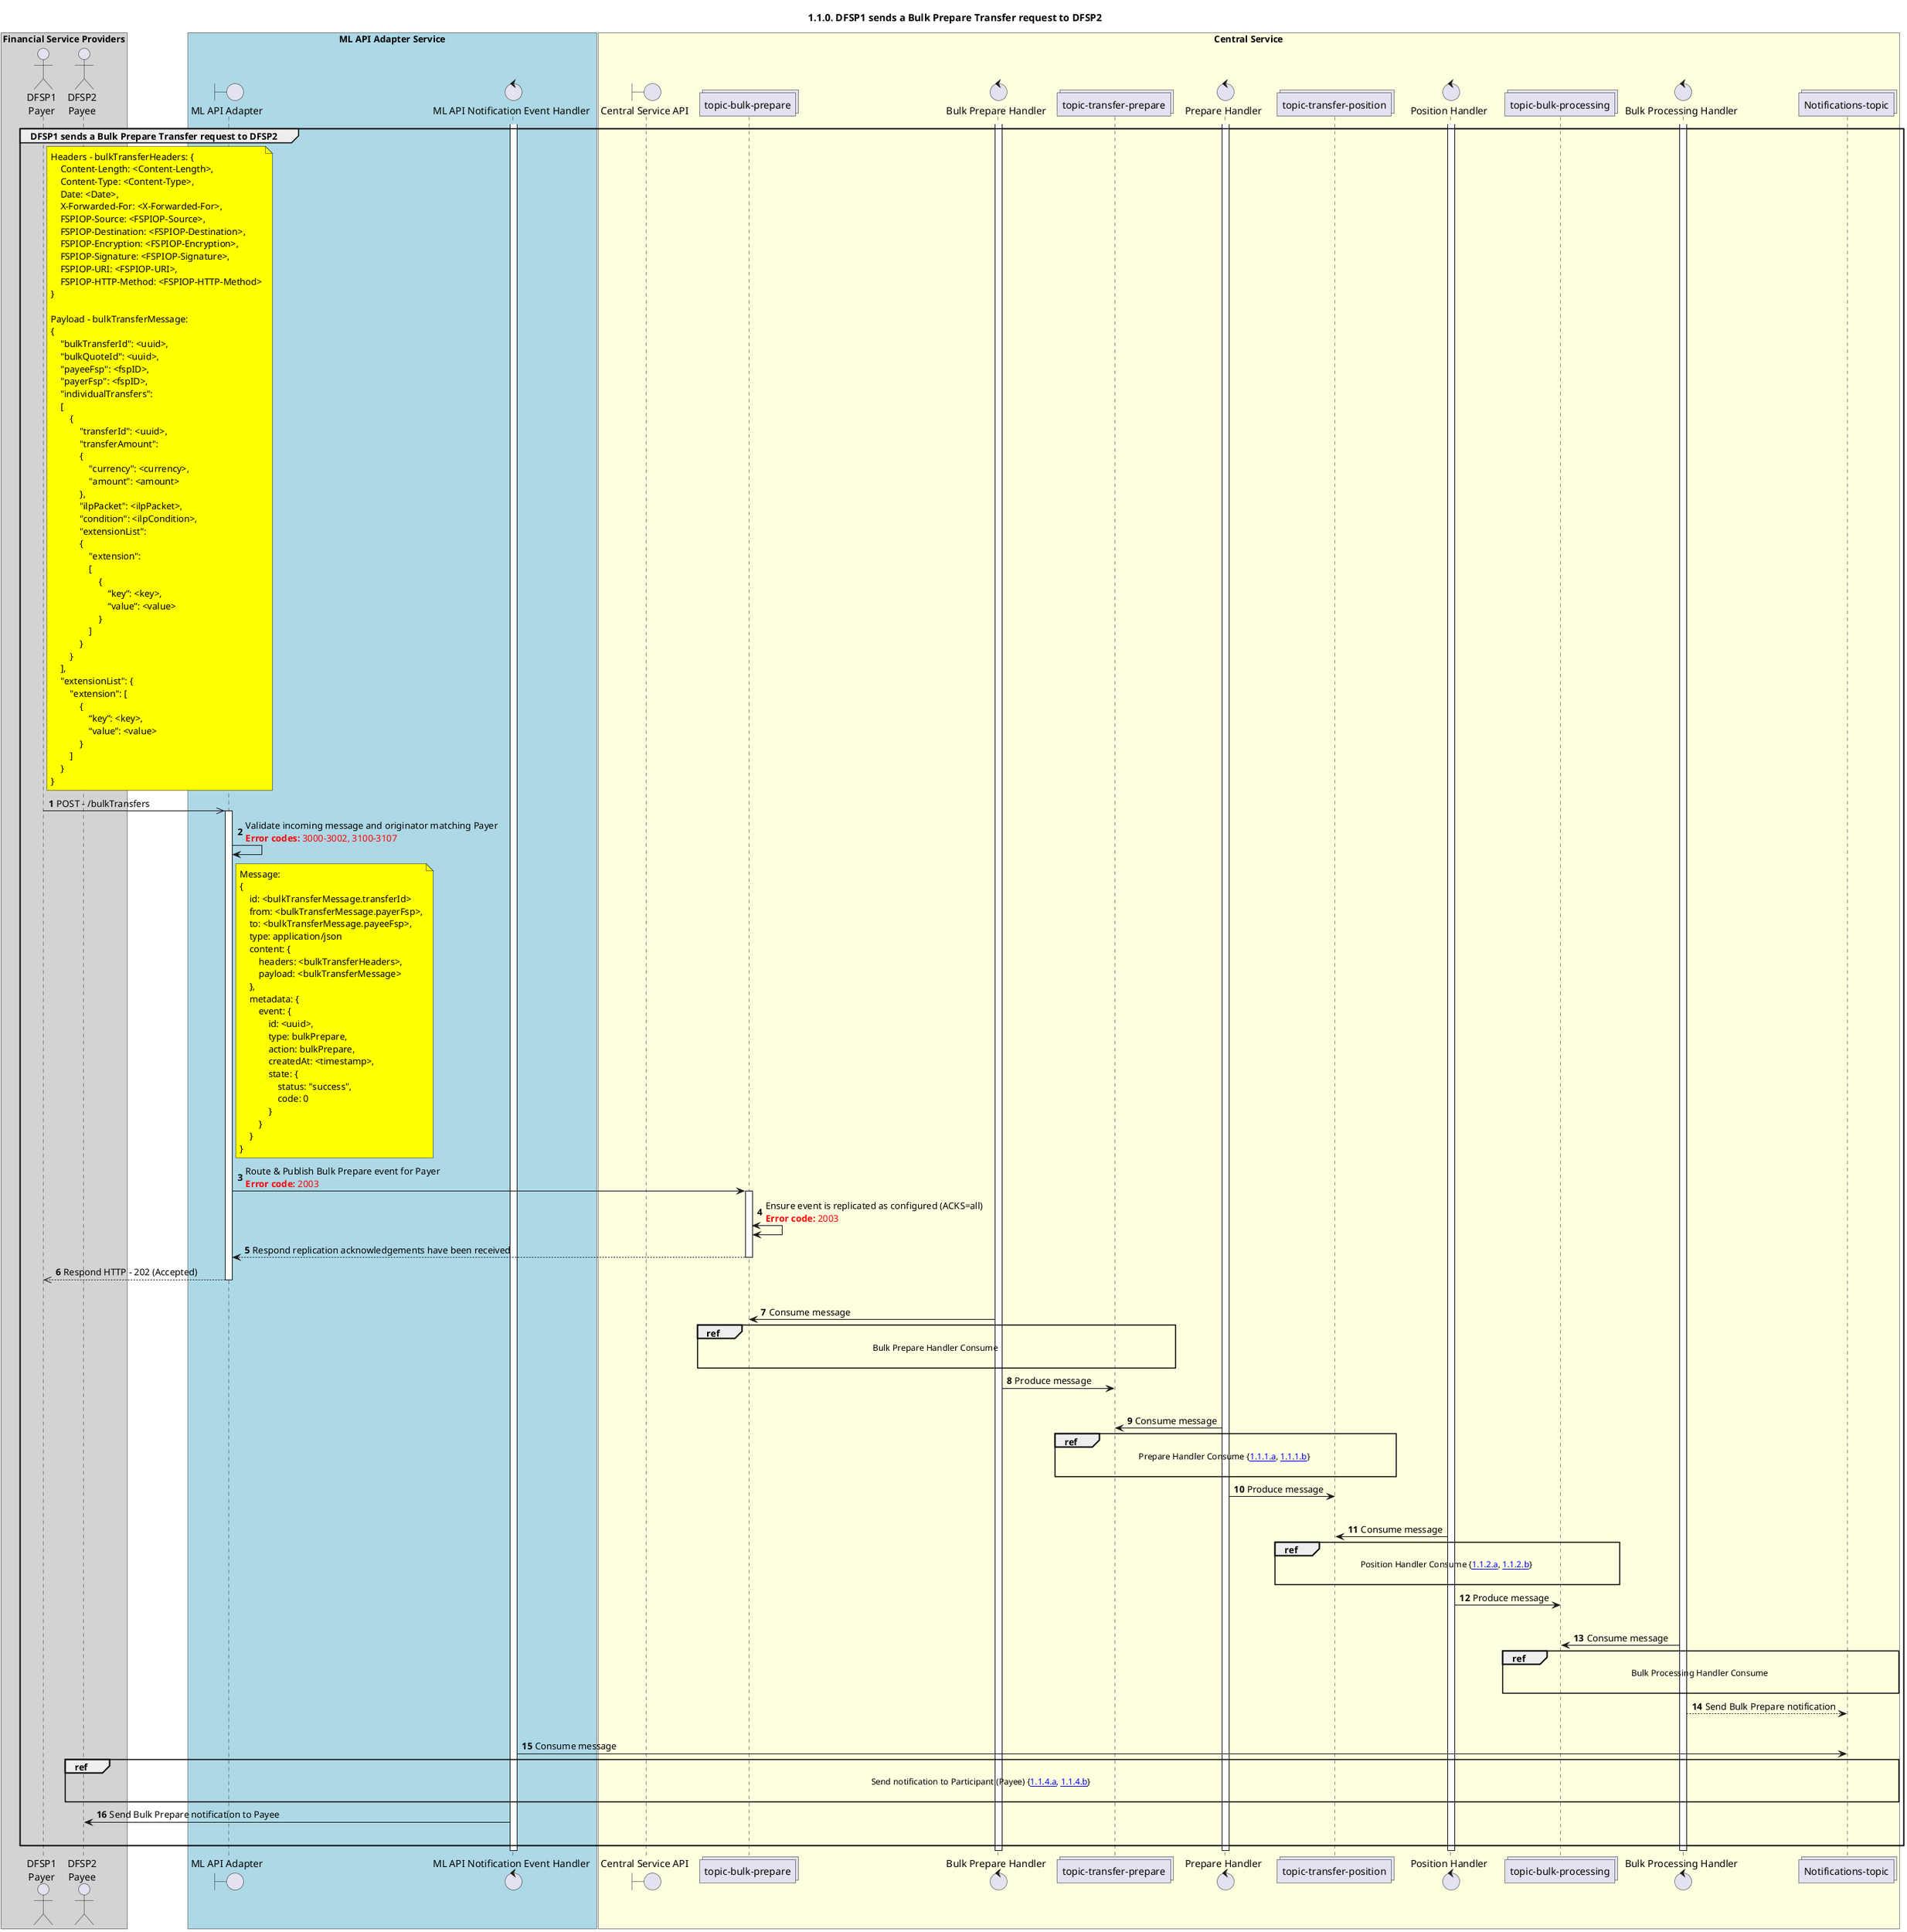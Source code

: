 /'*****
 License
 --------------
 Copyright © 2017 Bill & Melinda Gates Foundation
 The Mojaloop files are made available by the Bill & Melinda Gates Foundation under the Apache License, Version 2.0 (the "License") and you may not use these files except in compliance with the License. You may obtain a copy of the License at
 http://www.apache.org/licenses/LICENSE-2.0
 Unless required by applicable law or agreed to in writing, the Mojaloop files are distributed on an "AS IS" BASIS, WITHOUT WARRANTIES OR CONDITIONS OF ANY KIND, either express or implied. See the License for the specific language governing permissions and limitations under the License.
 Contributors
 --------------
 This is the official list of the Mojaloop project contributors for this file.
 Names of the original copyright holders (individuals or organizations)
 should be listed with a '*' in the first column. People who have
 contributed from an organization can be listed under the organization
 that actually holds the copyright for their contributions (see the
 Gates Foundation organization for an example). Those individuals should have
 their names indented and be marked with a '-'. Email address can be added
 optionally within square brackets <email>.
 * Gates Foundation
 - Name Surname <name.surname@gatesfoundation.com>

 * Samuel Kummary <sam@modusbox.com>
 --------------
 ******'/

@startuml
' declare title
title 1.1.0. DFSP1 sends a Bulk Prepare Transfer request to DFSP2

autonumber

' Actor Keys:
'   boundary - APIs/Interfaces, etc
'   collections - Kafka Topics
'   control - Kafka Consumers
'   entity - Database Access Objects
'   database - Database Persistance Store

' declare actors
actor "DFSP1\nPayer" as DFSP1
actor "DFSP2\nPayee" as DFSP2
boundary "ML API Adapter" as MLAPI
control "ML API Notification Event Handler" as NOTIFY_HANDLER
boundary "Central Service API" as CSAPI
collections "topic-bulk-prepare" as TOPIC_BULK_PREPARE
control "Bulk Prepare Handler" as BULK_PREP_HANDLER
collections "topic-transfer-prepare" as TOPIC_TRANSFER_PREPARE
control "Prepare Handler" as PREP_HANDLER
collections "topic-transfer-position" as TOPIC_TRANSFER_POSITION
control "Position Handler" as POS_HANDLER
collections "topic-bulk-processing" as TOPIC_BULK_PROCESSING
control "Bulk Processing Handler" as BULK_PROC_HANDLER
collections "Notifications-topic" as TOPIC_NOTIFICATIONS

box "Financial Service Providers" #lightGray
	participant DFSP1
	participant DFSP2
end box

box "ML API Adapter Service" #LightBlue
	participant MLAPI
	participant NOTIFY_HANDLER
end box

box "Central Service" #LightYellow
    participant CSAPI
	participant TOPIC_BULK_PREPARE
    participant BULK_PREP_HANDLER
    participant TOPIC_TRANSFER_PREPARE
    participant PREP_HANDLER
    participant TOPIC_TRANSFER_POSITION
    participant POS_HANDLER
    participant TOPIC_BULK_PROCESSING
    participant BULK_PROC_HANDLER
    participant TOPIC_NOTIFICATIONS
end box

' start flow
activate NOTIFY_HANDLER
activate BULK_PREP_HANDLER
activate PREP_HANDLER
activate POS_HANDLER
activate BULK_PROC_HANDLER
group DFSP1 sends a Bulk Prepare Transfer request to DFSP2
    note right of DFSP1 #yellow
        Headers - bulkTransferHeaders: {
            Content-Length: <Content-Length>,
            Content-Type: <Content-Type>,
            Date: <Date>,
            X-Forwarded-For: <X-Forwarded-For>,
            FSPIOP-Source: <FSPIOP-Source>,
            FSPIOP-Destination: <FSPIOP-Destination>,
            FSPIOP-Encryption: <FSPIOP-Encryption>,
            FSPIOP-Signature: <FSPIOP-Signature>,
            FSPIOP-URI: <FSPIOP-URI>,
            FSPIOP-HTTP-Method: <FSPIOP-HTTP-Method>
        }

        Payload - bulkTransferMessage:
        {
            "bulkTransferId": <uuid>,
            "bulkQuoteId": <uuid>, 
            "payeeFsp": <fspID>,
            "payerFsp": <fspID>,
            "individualTransfers": 
            [
                {
                    "transferId": <uuid>, 
                    "transferAmount": 
                    { 
                        "currency": <currency>, 
                        "amount": <amount> 
                    }, 
                    "ilpPacket": <ilpPacket>,
                    "condition": <ilpCondition>,
                    "extensionList":
                    {
                        "extension":
                        [ 
                            { 
                                “key”: <key>, 
                                “value”: <value> 
                            }
                        ]
                    }
                }
            ],
            "extensionList": {
                "extension": [
                    {
                        “key”: <key>, 
                        “value”: <value> 
                    }
                ]
            }
        }
    end note
    DFSP1 ->> MLAPI: POST - /bulkTransfers
    activate MLAPI
    MLAPI -> MLAPI: Validate incoming message and originator matching Payer\n<color #FF0000><b>Error codes:</b> 3000-3002, 3100-3107</color>
    note right of MLAPI #yellow
        Message:
        {
            id: <bulkTransferMessage.transferId>
            from: <bulkTransferMessage.payerFsp>,
            to: <bulkTransferMessage.payeeFsp>,
            type: application/json
            content: {
                headers: <bulkTransferHeaders>,
                payload: <bulkTransferMessage>
            },
            metadata: {
                event: {
                    id: <uuid>,
                    type: bulkPrepare,
                    action: bulkPrepare,
                    createdAt: <timestamp>,
                    state: {
                        status: "success",
                        code: 0
                    }
                }
            }
        }
    end note
    MLAPI -> TOPIC_BULK_PREPARE: Route & Publish Bulk Prepare event for Payer\n<color #FF0000><b>Error code:</b> 2003</color>
    activate TOPIC_BULK_PREPARE
    TOPIC_BULK_PREPARE <-> TOPIC_BULK_PREPARE: Ensure event is replicated as configured (ACKS=all)\n<color #FF0000><b>Error code:</b> 2003</color>
    TOPIC_BULK_PREPARE --> MLAPI: Respond replication acknowledgements have been received
    deactivate TOPIC_BULK_PREPARE
    MLAPI -->> DFSP1: Respond HTTP - 202 (Accepted)
    deactivate MLAPI
    |||
    TOPIC_BULK_PREPARE <- BULK_PREP_HANDLER: Consume message
    ref over TOPIC_BULK_PREPARE, BULK_PREP_HANDLER, TOPIC_TRANSFER_PREPARE :  Bulk Prepare Handler Consume \n
    BULK_PREP_HANDLER -> TOPIC_TRANSFER_PREPARE: Produce message
    |||
    TOPIC_TRANSFER_PREPARE <- PREP_HANDLER: Consume message
    ref over TOPIC_TRANSFER_PREPARE, PREP_HANDLER, TOPIC_TRANSFER_POSITION :  Prepare Handler Consume {[[https://github.com/mojaloop/docs/blob/master/CentralServices/seq_diagrams/seq-prepare-1.1.1.a.svg 1.1.1.a]], [[https://github.com/mojaloop/docs/blob/master/CentralServices/seq_diagrams/seq-prepare-1.1.1.b.svg 1.1.1.b]]} \n
    PREP_HANDLER -> TOPIC_TRANSFER_POSITION: Produce message
    |||
    TOPIC_TRANSFER_POSITION <- POS_HANDLER: Consume message
    ref over TOPIC_TRANSFER_POSITION, POS_HANDLER, TOPIC_BULK_PROCESSING : Position Handler Consume {[[https://github.com/mojaloop/docs/blob/master/CentralServices/seq_diagrams/seq-prepare-1.1.2.a.svg 1.1.2.a]], [[https://github.com/mojaloop/docs/blob/master/CentralServices/seq_diagrams/seq-prepare-1.1.2.b.svg 1.1.2.b]]} \n
    POS_HANDLER -> TOPIC_BULK_PROCESSING: Produce message
    |||
    TOPIC_BULK_PROCESSING <- BULK_PROC_HANDLER: Consume message
    ref over TOPIC_BULK_PROCESSING, BULK_PROC_HANDLER, TOPIC_NOTIFICATIONS : Bulk Processing Handler Consume \n
    BULK_PROC_HANDLER --> TOPIC_NOTIFICATIONS: Send Bulk Prepare notification
    |||
    TOPIC_NOTIFICATIONS <- NOTIFY_HANDLER: Consume message
    ref over DFSP2, TOPIC_NOTIFICATIONS : Send notification to Participant (Payee) {[[https://github.com/mojaloop/docs/blob/master/CentralServices/seq_diagrams/seq-prepare-1.1.4.a.svg 1.1.4.a]], [[https://github.com/mojaloop/docs/blob/master/CentralServices/seq_diagrams/seq-prepare-1.1.4.b.svg 1.1.4.b]]} \n
    NOTIFY_HANDLER -> DFSP2: Send Bulk Prepare notification to Payee
    |||
end
deactivate POS_HANDLER
deactivate BULK_PREP_HANDLER
deactivate PREP_HANDLER
deactivate BULK_PROC_HANDLER
deactivate NOTIFY_HANDLER
@enduml
